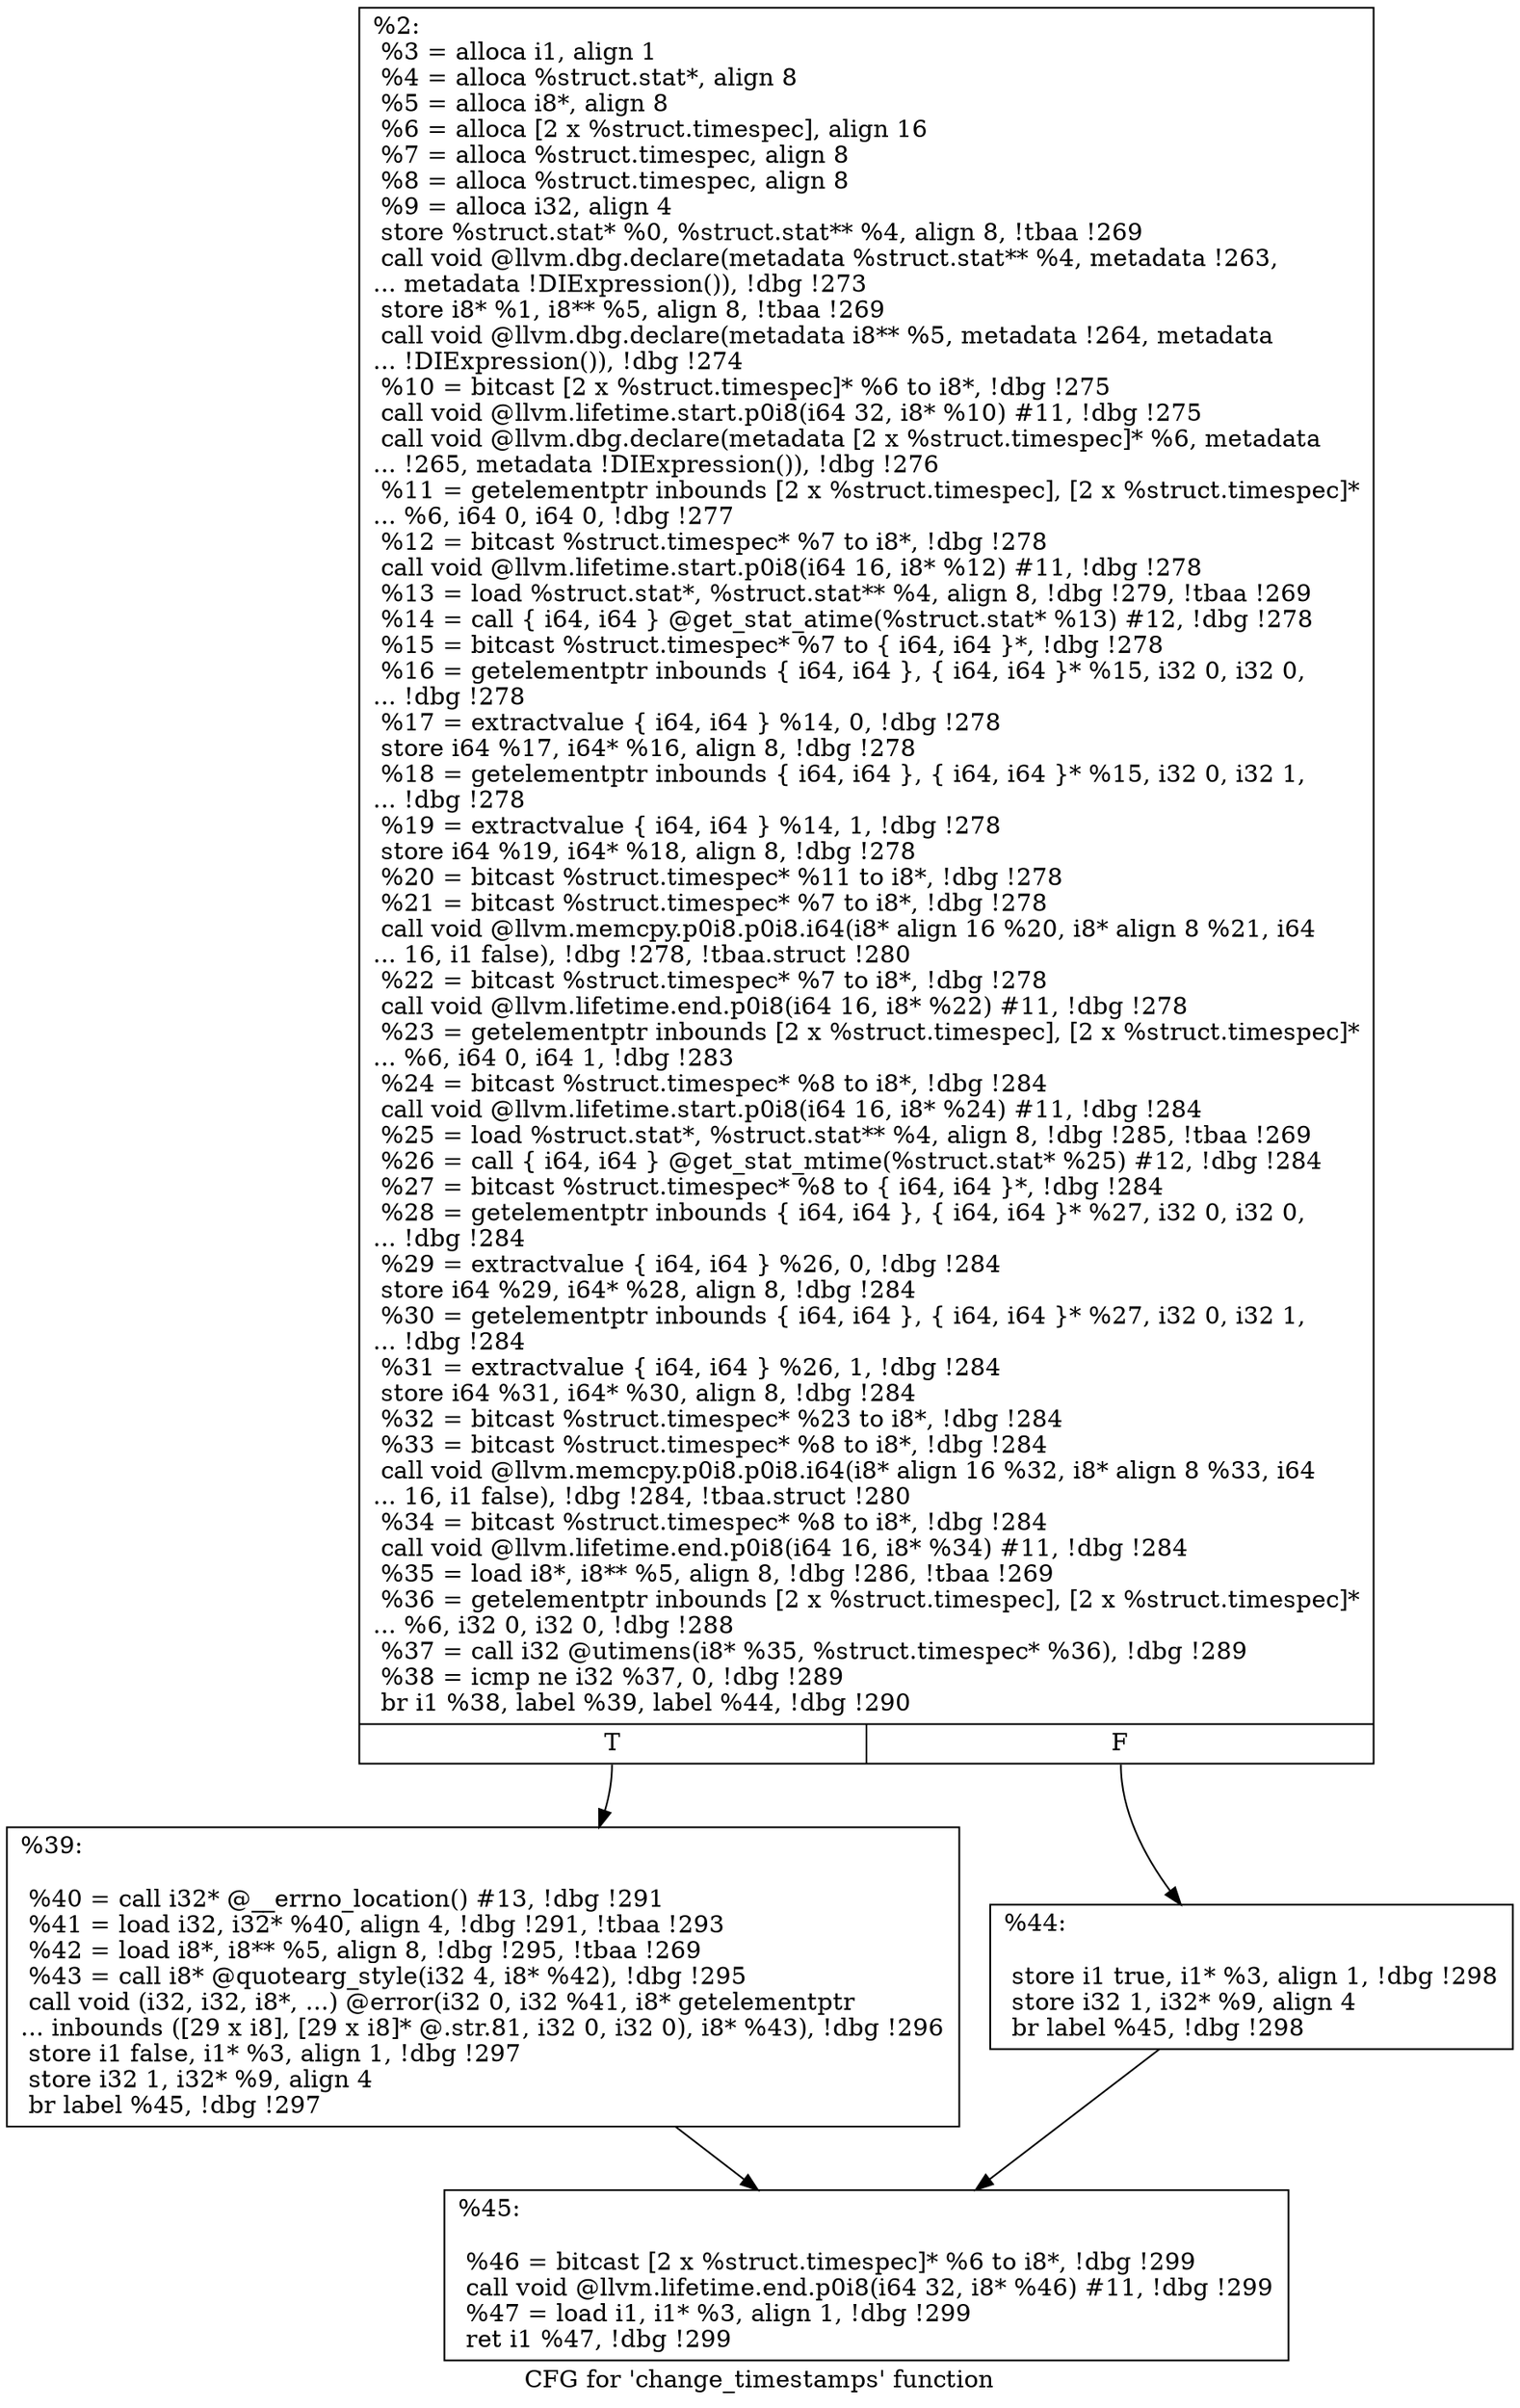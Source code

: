 digraph "CFG for 'change_timestamps' function" {
	label="CFG for 'change_timestamps' function";

	Node0x910fa0 [shape=record,label="{%2:\l  %3 = alloca i1, align 1\l  %4 = alloca %struct.stat*, align 8\l  %5 = alloca i8*, align 8\l  %6 = alloca [2 x %struct.timespec], align 16\l  %7 = alloca %struct.timespec, align 8\l  %8 = alloca %struct.timespec, align 8\l  %9 = alloca i32, align 4\l  store %struct.stat* %0, %struct.stat** %4, align 8, !tbaa !269\l  call void @llvm.dbg.declare(metadata %struct.stat** %4, metadata !263,\l... metadata !DIExpression()), !dbg !273\l  store i8* %1, i8** %5, align 8, !tbaa !269\l  call void @llvm.dbg.declare(metadata i8** %5, metadata !264, metadata\l... !DIExpression()), !dbg !274\l  %10 = bitcast [2 x %struct.timespec]* %6 to i8*, !dbg !275\l  call void @llvm.lifetime.start.p0i8(i64 32, i8* %10) #11, !dbg !275\l  call void @llvm.dbg.declare(metadata [2 x %struct.timespec]* %6, metadata\l... !265, metadata !DIExpression()), !dbg !276\l  %11 = getelementptr inbounds [2 x %struct.timespec], [2 x %struct.timespec]*\l... %6, i64 0, i64 0, !dbg !277\l  %12 = bitcast %struct.timespec* %7 to i8*, !dbg !278\l  call void @llvm.lifetime.start.p0i8(i64 16, i8* %12) #11, !dbg !278\l  %13 = load %struct.stat*, %struct.stat** %4, align 8, !dbg !279, !tbaa !269\l  %14 = call \{ i64, i64 \} @get_stat_atime(%struct.stat* %13) #12, !dbg !278\l  %15 = bitcast %struct.timespec* %7 to \{ i64, i64 \}*, !dbg !278\l  %16 = getelementptr inbounds \{ i64, i64 \}, \{ i64, i64 \}* %15, i32 0, i32 0,\l... !dbg !278\l  %17 = extractvalue \{ i64, i64 \} %14, 0, !dbg !278\l  store i64 %17, i64* %16, align 8, !dbg !278\l  %18 = getelementptr inbounds \{ i64, i64 \}, \{ i64, i64 \}* %15, i32 0, i32 1,\l... !dbg !278\l  %19 = extractvalue \{ i64, i64 \} %14, 1, !dbg !278\l  store i64 %19, i64* %18, align 8, !dbg !278\l  %20 = bitcast %struct.timespec* %11 to i8*, !dbg !278\l  %21 = bitcast %struct.timespec* %7 to i8*, !dbg !278\l  call void @llvm.memcpy.p0i8.p0i8.i64(i8* align 16 %20, i8* align 8 %21, i64\l... 16, i1 false), !dbg !278, !tbaa.struct !280\l  %22 = bitcast %struct.timespec* %7 to i8*, !dbg !278\l  call void @llvm.lifetime.end.p0i8(i64 16, i8* %22) #11, !dbg !278\l  %23 = getelementptr inbounds [2 x %struct.timespec], [2 x %struct.timespec]*\l... %6, i64 0, i64 1, !dbg !283\l  %24 = bitcast %struct.timespec* %8 to i8*, !dbg !284\l  call void @llvm.lifetime.start.p0i8(i64 16, i8* %24) #11, !dbg !284\l  %25 = load %struct.stat*, %struct.stat** %4, align 8, !dbg !285, !tbaa !269\l  %26 = call \{ i64, i64 \} @get_stat_mtime(%struct.stat* %25) #12, !dbg !284\l  %27 = bitcast %struct.timespec* %8 to \{ i64, i64 \}*, !dbg !284\l  %28 = getelementptr inbounds \{ i64, i64 \}, \{ i64, i64 \}* %27, i32 0, i32 0,\l... !dbg !284\l  %29 = extractvalue \{ i64, i64 \} %26, 0, !dbg !284\l  store i64 %29, i64* %28, align 8, !dbg !284\l  %30 = getelementptr inbounds \{ i64, i64 \}, \{ i64, i64 \}* %27, i32 0, i32 1,\l... !dbg !284\l  %31 = extractvalue \{ i64, i64 \} %26, 1, !dbg !284\l  store i64 %31, i64* %30, align 8, !dbg !284\l  %32 = bitcast %struct.timespec* %23 to i8*, !dbg !284\l  %33 = bitcast %struct.timespec* %8 to i8*, !dbg !284\l  call void @llvm.memcpy.p0i8.p0i8.i64(i8* align 16 %32, i8* align 8 %33, i64\l... 16, i1 false), !dbg !284, !tbaa.struct !280\l  %34 = bitcast %struct.timespec* %8 to i8*, !dbg !284\l  call void @llvm.lifetime.end.p0i8(i64 16, i8* %34) #11, !dbg !284\l  %35 = load i8*, i8** %5, align 8, !dbg !286, !tbaa !269\l  %36 = getelementptr inbounds [2 x %struct.timespec], [2 x %struct.timespec]*\l... %6, i32 0, i32 0, !dbg !288\l  %37 = call i32 @utimens(i8* %35, %struct.timespec* %36), !dbg !289\l  %38 = icmp ne i32 %37, 0, !dbg !289\l  br i1 %38, label %39, label %44, !dbg !290\l|{<s0>T|<s1>F}}"];
	Node0x910fa0:s0 -> Node0x911080;
	Node0x910fa0:s1 -> Node0x9110d0;
	Node0x911080 [shape=record,label="{%39:\l\l  %40 = call i32* @__errno_location() #13, !dbg !291\l  %41 = load i32, i32* %40, align 4, !dbg !291, !tbaa !293\l  %42 = load i8*, i8** %5, align 8, !dbg !295, !tbaa !269\l  %43 = call i8* @quotearg_style(i32 4, i8* %42), !dbg !295\l  call void (i32, i32, i8*, ...) @error(i32 0, i32 %41, i8* getelementptr\l... inbounds ([29 x i8], [29 x i8]* @.str.81, i32 0, i32 0), i8* %43), !dbg !296\l  store i1 false, i1* %3, align 1, !dbg !297\l  store i32 1, i32* %9, align 4\l  br label %45, !dbg !297\l}"];
	Node0x911080 -> Node0x911120;
	Node0x9110d0 [shape=record,label="{%44:\l\l  store i1 true, i1* %3, align 1, !dbg !298\l  store i32 1, i32* %9, align 4\l  br label %45, !dbg !298\l}"];
	Node0x9110d0 -> Node0x911120;
	Node0x911120 [shape=record,label="{%45:\l\l  %46 = bitcast [2 x %struct.timespec]* %6 to i8*, !dbg !299\l  call void @llvm.lifetime.end.p0i8(i64 32, i8* %46) #11, !dbg !299\l  %47 = load i1, i1* %3, align 1, !dbg !299\l  ret i1 %47, !dbg !299\l}"];
}
